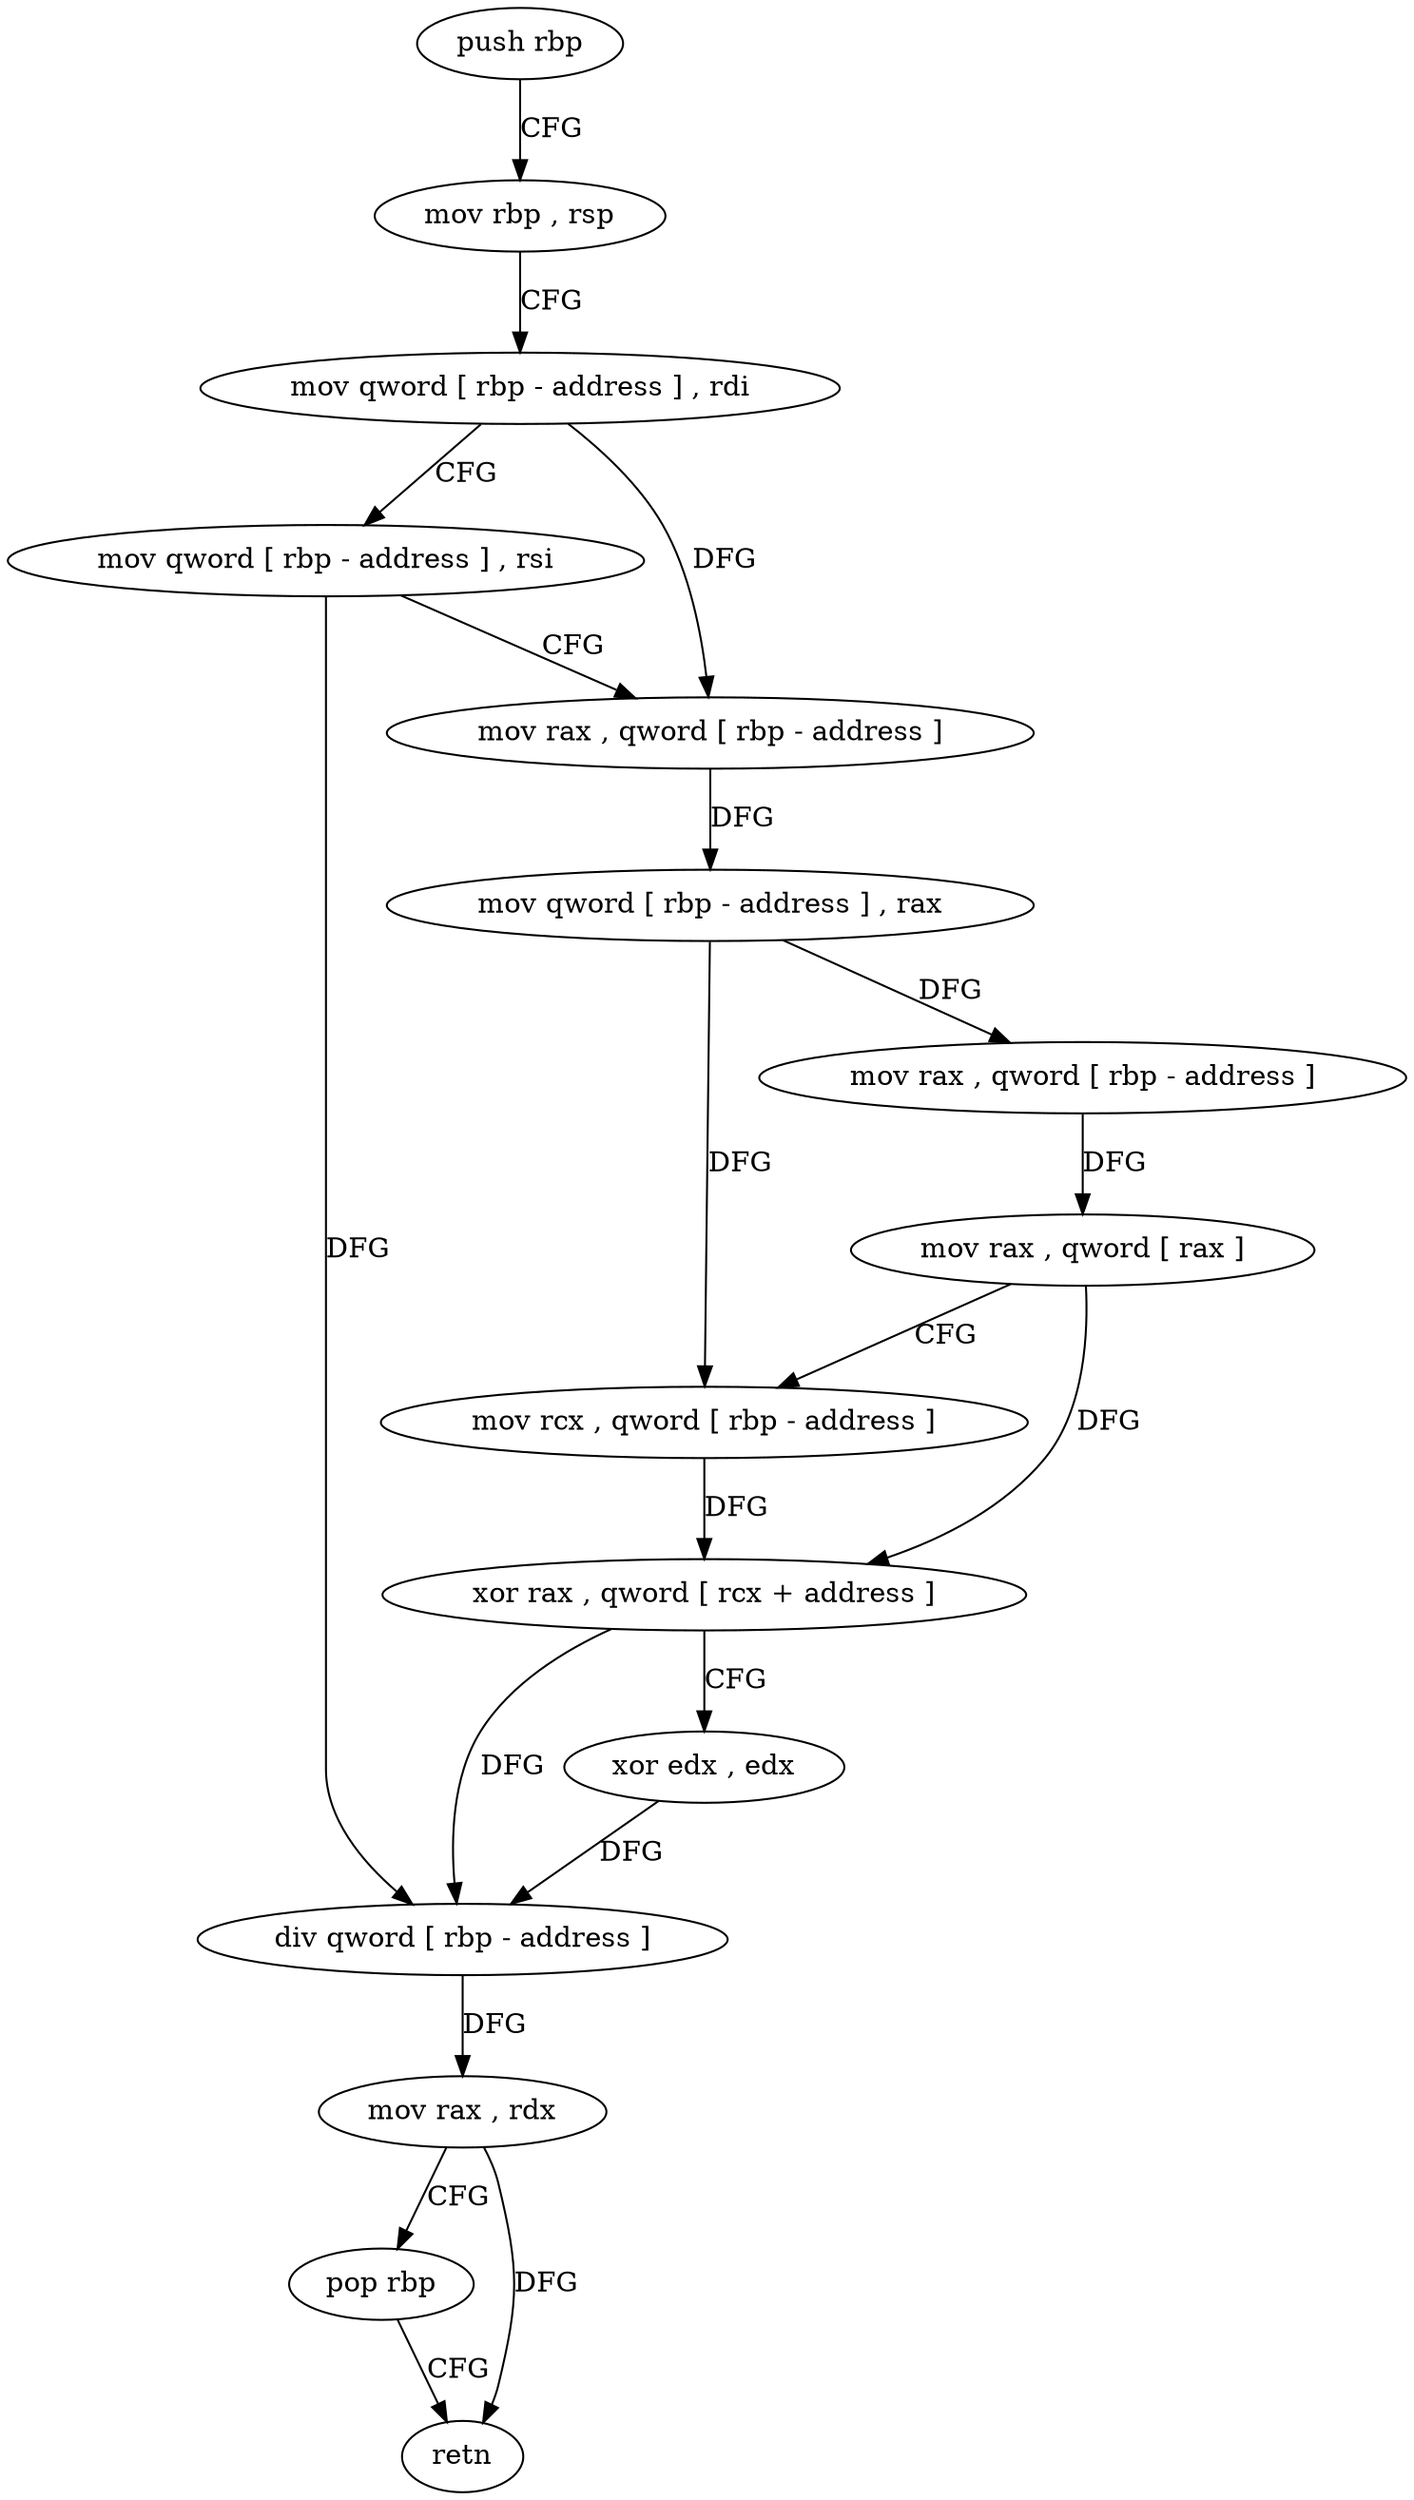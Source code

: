 digraph "func" {
"4249936" [label = "push rbp" ]
"4249937" [label = "mov rbp , rsp" ]
"4249940" [label = "mov qword [ rbp - address ] , rdi" ]
"4249944" [label = "mov qword [ rbp - address ] , rsi" ]
"4249948" [label = "mov rax , qword [ rbp - address ]" ]
"4249952" [label = "mov qword [ rbp - address ] , rax" ]
"4249956" [label = "mov rax , qword [ rbp - address ]" ]
"4249960" [label = "mov rax , qword [ rax ]" ]
"4249963" [label = "mov rcx , qword [ rbp - address ]" ]
"4249967" [label = "xor rax , qword [ rcx + address ]" ]
"4249971" [label = "xor edx , edx" ]
"4249973" [label = "div qword [ rbp - address ]" ]
"4249977" [label = "mov rax , rdx" ]
"4249980" [label = "pop rbp" ]
"4249981" [label = "retn" ]
"4249936" -> "4249937" [ label = "CFG" ]
"4249937" -> "4249940" [ label = "CFG" ]
"4249940" -> "4249944" [ label = "CFG" ]
"4249940" -> "4249948" [ label = "DFG" ]
"4249944" -> "4249948" [ label = "CFG" ]
"4249944" -> "4249973" [ label = "DFG" ]
"4249948" -> "4249952" [ label = "DFG" ]
"4249952" -> "4249956" [ label = "DFG" ]
"4249952" -> "4249963" [ label = "DFG" ]
"4249956" -> "4249960" [ label = "DFG" ]
"4249960" -> "4249963" [ label = "CFG" ]
"4249960" -> "4249967" [ label = "DFG" ]
"4249963" -> "4249967" [ label = "DFG" ]
"4249967" -> "4249971" [ label = "CFG" ]
"4249967" -> "4249973" [ label = "DFG" ]
"4249971" -> "4249973" [ label = "DFG" ]
"4249973" -> "4249977" [ label = "DFG" ]
"4249977" -> "4249980" [ label = "CFG" ]
"4249977" -> "4249981" [ label = "DFG" ]
"4249980" -> "4249981" [ label = "CFG" ]
}
